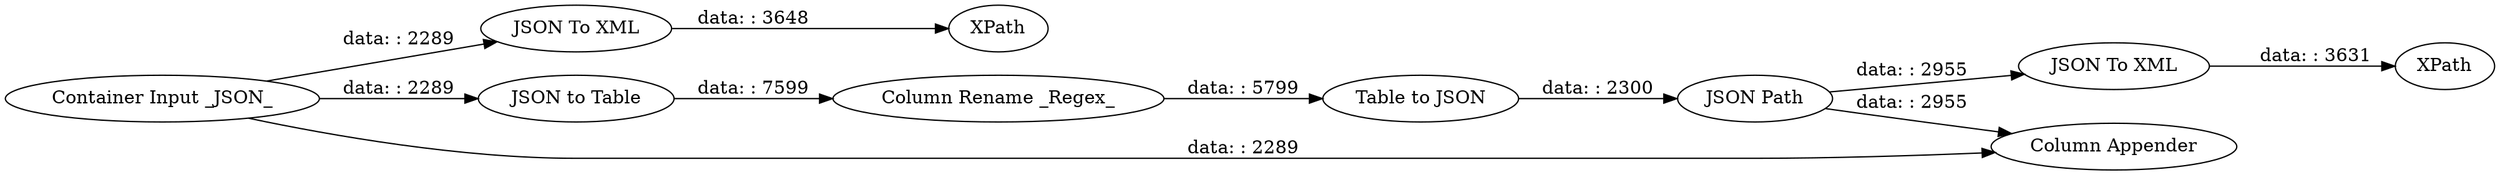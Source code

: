 digraph {
	"4681324721905897086_16" [label="JSON To XML"]
	"4681324721905897086_4" [label=XPath]
	"4681324721905897086_5" [label="Container Input _JSON_"]
	"4681324721905897086_7" [label="JSON to Table"]
	"4681324721905897086_6" [label="JSON To XML"]
	"4681324721905897086_17" [label=XPath]
	"4681324721905897086_8" [label="Table to JSON"]
	"4681324721905897086_14" [label="JSON Path"]
	"4681324721905897086_15" [label="Column Appender"]
	"4681324721905897086_9" [label="Column Rename _Regex_"]
	"4681324721905897086_7" -> "4681324721905897086_9" [label="data: : 7599"]
	"4681324721905897086_9" -> "4681324721905897086_8" [label="data: : 5799"]
	"4681324721905897086_14" -> "4681324721905897086_6" [label="data: : 2955"]
	"4681324721905897086_8" -> "4681324721905897086_14" [label="data: : 2300"]
	"4681324721905897086_16" -> "4681324721905897086_17" [label="data: : 3648"]
	"4681324721905897086_14" -> "4681324721905897086_15" [label="data: : 2955"]
	"4681324721905897086_5" -> "4681324721905897086_7" [label="data: : 2289"]
	"4681324721905897086_5" -> "4681324721905897086_16" [label="data: : 2289"]
	"4681324721905897086_6" -> "4681324721905897086_4" [label="data: : 3631"]
	"4681324721905897086_5" -> "4681324721905897086_15" [label="data: : 2289"]
	rankdir=LR
}
